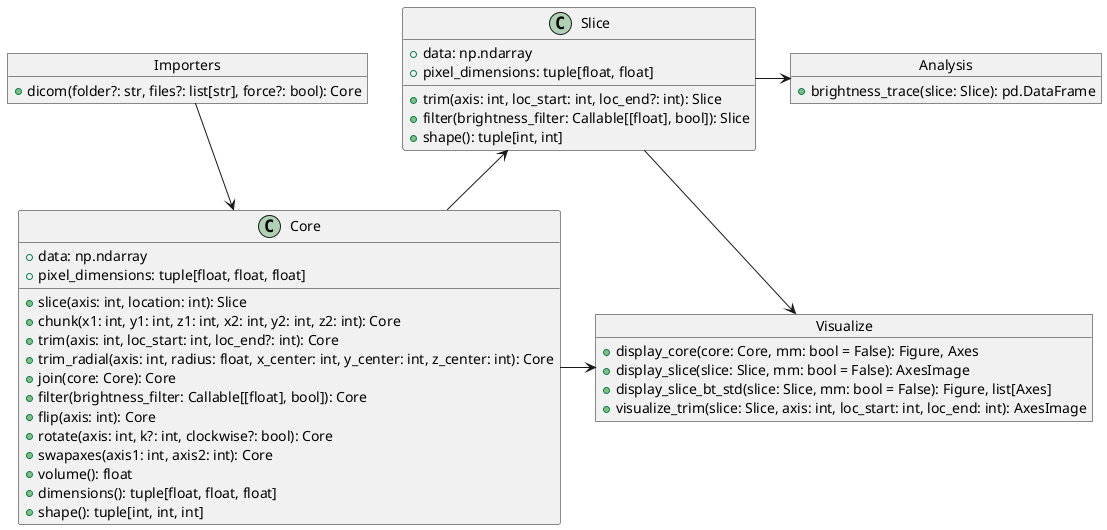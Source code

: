 @startuml
' left to right direction

object Importers {
 +dicom(folder?: str, files?: list[str], force?: bool): Core
}

class Core {
 +data: np.ndarray
 +pixel_dimensions: tuple[float, float, float]
 +slice(axis: int, location: int): Slice
 +chunk(x1: int, y1: int, z1: int, x2: int, y2: int, z2: int): Core
 +trim(axis: int, loc_start: int, loc_end?: int): Core
'  +trim_by_percent(axis: int, percent_start: float, percent_end?: float): Core
 +trim_radial(axis: int, radius: float, x_center: int, y_center: int, z_center: int): Core
 +join(core: Core): Core
 +filter(brightness_filter: Callable[[float], bool]): Core
 +flip(axis: int): Core
 +rotate(axis: int, k?: int, clockwise?: bool): Core
 +swapaxes(axis1: int, axis2: int): Core
 +volume(): float
 +dimensions(): tuple[float, float, float]
 +shape(): tuple[int, int, int]
}

class Slice {
 +data: np.ndarray
 +pixel_dimensions: tuple[float, float]
 +trim(axis: int, loc_start: int, loc_end?: int): Slice
 +filter(brightness_filter: Callable[[float], bool]): Slice
 +shape(): tuple[int, int]
}

object Analysis {
 +brightness_trace(slice: Slice): pd.DataFrame
}

object Visualize {
 +display_core(core: Core, mm: bool = False): Figure, Axes
 +display_slice(slice: Slice, mm: bool = False): AxesImage
 +display_slice_bt_std(slice: Slice, mm: bool = False): Figure, list[Axes]
 +visualize_trim(slice: Slice, axis: int, loc_start: int, loc_end: int): AxesImage
}

Importers --> Core
' Core -r-> Analysis : "                                "
Core -u-> Slice
Core -r-> Visualize
' Slice -r-> Analysis
Slice -r-> Analysis
Slice -d-> Visualize
' Analysis -d-> Visualize
Visualize -[hidden]u-> Analysis

' Core -[hidden]r-> Analysis
' Importers -r-> Slice
' Importers -u-> Visualize
@enduml


' Importers --> Core
' ' Core -r-> Analysis : "                                "
' Core -u-> Slice
' Core -r-> Visualize
' Slice --> Analysis
' Slice -r-> Visualize
' Analysis -d-> Visualize
' ' Visualize -u-> Analysis

' Importers -d-> Core
' ' Core -r-> Analysis
' Core -u-> Slice
' Core -r-> Visualize
' ' Slice --> Analysis
' Slice --> Visualize
' ' Analysis -d-> Visualize
' Visualize -d-> Analysis